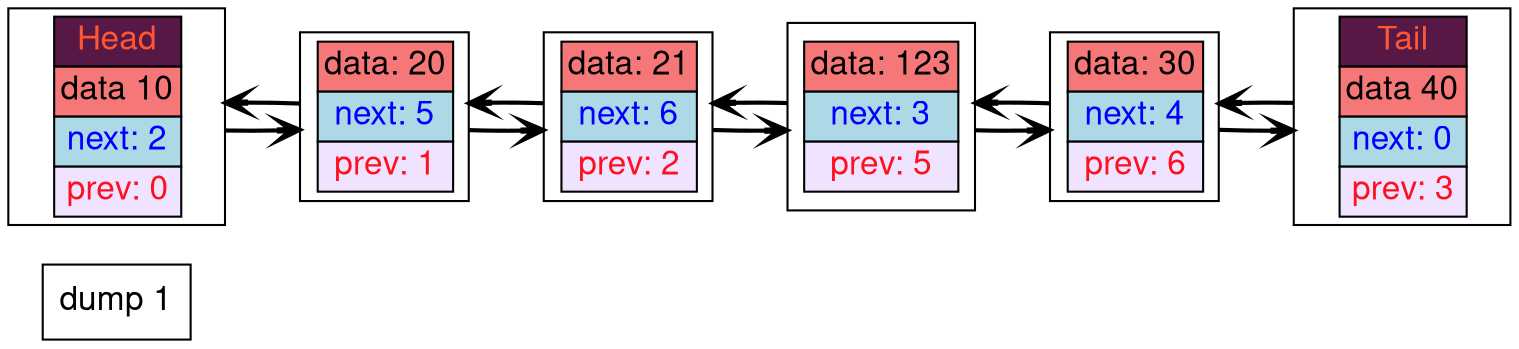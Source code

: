 digraph g { 
 fontname="Helvetica,Arial,sans-serif"
 node [fontname="Helvetica,Arial,sans-serif"]
 edge [fontname="Helvetica,Arial,sans-serif"]
 graph [
 rankdir = "LR"
 ];
node [
 fontsize = "16"
 shape = "square"
 ];

edge [
 style="solid"
 arrowhead="vee"
 penwidth=2
 ]; 


"watermark node" [ label = "dump 1"
shape=record];


"node 1" [
 label=<
 <table border="0" cellborder="1" cellspacing="0">
 <tr><td bgcolor="#581845"><font color="#FF5733">Head</font></td></tr>
 <tr><td bgcolor="#f57777">data 10</td></tr>
 <tr><td bgcolor="lightblue"><font color="#0000ff">next: 2</font></td></tr>
 <tr><td bgcolor="#f0e3ff"><font color="#ff1020">prev: 0</font></td></tr>
 </table>>
 ];


"node 2" [
 label=<
 <table border="0" cellborder="1" cellspacing="0">
 <tr><td bgcolor="#f57777">data: 20</td></tr>
 <tr><td bgcolor="lightblue"><font color="#0000ff">next: 5</font></td></tr>
 <tr><td bgcolor="#f0e3ff"><font color="#ff1020">prev: 1</font></td></tr>
 </table>>
 ];


"node 5" [
 label=<
 <table border="0" cellborder="1" cellspacing="0">
 <tr><td bgcolor="#f57777">data: 21</td></tr>
 <tr><td bgcolor="lightblue"><font color="#0000ff">next: 6</font></td></tr>
 <tr><td bgcolor="#f0e3ff"><font color="#ff1020">prev: 2</font></td></tr>
 </table>>
 ];


"node 6" [
 label=<
 <table border="0" cellborder="1" cellspacing="0">
 <tr><td bgcolor="#f57777">data: 123</td></tr>
 <tr><td bgcolor="lightblue"><font color="#0000ff">next: 3</font></td></tr>
 <tr><td bgcolor="#f0e3ff"><font color="#ff1020">prev: 5</font></td></tr>
 </table>>
 ];


"node 3" [
 label=<
 <table border="0" cellborder="1" cellspacing="0">
 <tr><td bgcolor="#f57777">data: 30</td></tr>
 <tr><td bgcolor="lightblue"><font color="#0000ff">next: 4</font></td></tr>
 <tr><td bgcolor="#f0e3ff"><font color="#ff1020">prev: 6</font></td></tr>
 </table>>
 ];


"node 4" [
 label=<
 <table border="0" cellborder="1" cellspacing="0">
 <tr><td bgcolor="#581845"><font color="#FF5733">Tail</font></td></tr>
 <tr><td bgcolor="#f57777">data 40</td></tr>
 <tr><td bgcolor="lightblue"><font color="#0000ff">next: 0</font></td></tr>
 <tr><td bgcolor="#f0e3ff"><font color="#ff1020">prev: 3</font></td></tr>
 </table>>
 ];

"node 1" -> "node 2"

"node 2" -> "node 5"

"node 5" -> "node 6"

"node 6" -> "node 3"

"node 3" -> "node 4"

"node 2" -> "node 1"

"node 5" -> "node 2"

"node 6" -> "node 5"

"node 3" -> "node 6"

"node 4" -> "node 3"


}

digraph g { 
 fontname="Helvetica,Arial,sans-serif"
 node [fontname="Helvetica,Arial,sans-serif"]
 edge [fontname="Helvetica,Arial,sans-serif"]
 graph [
 rankdir = "LR"
 ];
node [
 fontsize = "16"
 shape = "square"
 ];

edge [
 style="solid"
 arrowhead="vee"
 penwidth=2
 ]; 


"watermark node" [ label = "dump 2"
shape=record];


"node 1" [
 label=<
 <table border="0" cellborder="1" cellspacing="0">
 <tr><td bgcolor="#581845"><font color="#FF5733">Head</font></td></tr>
 <tr><td bgcolor="#f57777">data 10</td></tr>
 <tr><td bgcolor="lightblue"><font color="#0000ff">next: 2</font></td></tr>
 <tr><td bgcolor="#f0e3ff"><font color="#ff1020">prev: 0</font></td></tr>
 </table>>
 ];


"node 2" [
 label=<
 <table border="0" cellborder="1" cellspacing="0">
 <tr><td bgcolor="#f57777">data: 20</td></tr>
 <tr><td bgcolor="lightblue"><font color="#0000ff">next: 5</font></td></tr>
 <tr><td bgcolor="#f0e3ff"><font color="#ff1020">prev: 1</font></td></tr>
 </table>>
 ];


"node 5" [
 label=<
 <table border="0" cellborder="1" cellspacing="0">
 <tr><td bgcolor="#f57777">data: 21</td></tr>
 <tr><td bgcolor="lightblue"><font color="#0000ff">next: 6</font></td></tr>
 <tr><td bgcolor="#f0e3ff"><font color="#ff1020">prev: 2</font></td></tr>
 </table>>
 ];


"node 6" [
 label=<
 <table border="0" cellborder="1" cellspacing="0">
 <tr><td bgcolor="#f57777">data: 123</td></tr>
 <tr><td bgcolor="lightblue"><font color="#0000ff">next: 7</font></td></tr>
 <tr><td bgcolor="#f0e3ff"><font color="#ff1020">prev: 5</font></td></tr>
 </table>>
 ];


"node 7" [
 label=<
 <table border="0" cellborder="1" cellspacing="0">
 <tr><td bgcolor="#f57777">data: 434</td></tr>
 <tr><td bgcolor="lightblue"><font color="#0000ff">next: 8</font></td></tr>
 <tr><td bgcolor="#f0e3ff"><font color="#ff1020">prev: 6</font></td></tr>
 </table>>
 ];


"node 8" [
 label=<
 <table border="0" cellborder="1" cellspacing="0">
 <tr><td bgcolor="#f57777">data: 333</td></tr>
 <tr><td bgcolor="lightblue"><font color="#0000ff">next: 3</font></td></tr>
 <tr><td bgcolor="#f0e3ff"><font color="#ff1020">prev: 7</font></td></tr>
 </table>>
 ];


"node 3" [
 label=<
 <table border="0" cellborder="1" cellspacing="0">
 <tr><td bgcolor="#f57777">data: 30</td></tr>
 <tr><td bgcolor="lightblue"><font color="#0000ff">next: 4</font></td></tr>
 <tr><td bgcolor="#f0e3ff"><font color="#ff1020">prev: 8</font></td></tr>
 </table>>
 ];


"node 4" [
 label=<
 <table border="0" cellborder="1" cellspacing="0">
 <tr><td bgcolor="#581845"><font color="#FF5733">Tail</font></td></tr>
 <tr><td bgcolor="#f57777">data 40</td></tr>
 <tr><td bgcolor="lightblue"><font color="#0000ff">next: 0</font></td></tr>
 <tr><td bgcolor="#f0e3ff"><font color="#ff1020">prev: 3</font></td></tr>
 </table>>
 ];

"node 1" -> "node 2"

"node 2" -> "node 5"

"node 5" -> "node 6"

"node 6" -> "node 7"

"node 7" -> "node 8"

"node 8" -> "node 3"

"node 3" -> "node 4"

"node 2" -> "node 1"

"node 5" -> "node 2"

"node 6" -> "node 5"

"node 7" -> "node 6"

"node 8" -> "node 7"

"node 3" -> "node 8"

"node 4" -> "node 3"


}

digraph g { 
 fontname="Helvetica,Arial,sans-serif"
 node [fontname="Helvetica,Arial,sans-serif"]
 edge [fontname="Helvetica,Arial,sans-serif"]
 graph [
 rankdir = "LR"
 ];
node [
 fontsize = "16"
 shape = "square"
 ];

edge [
 style="solid"
 arrowhead="vee"
 penwidth=2
 ]; 


"watermark node" [ label = "dump 3"
shape=record];


"node 1" [
 label=<
 <table border="0" cellborder="1" cellspacing="0">
 <tr><td bgcolor="#581845"><font color="#FF5733">Head</font></td></tr>
 <tr><td bgcolor="#f57777">data 10</td></tr>
 <tr><td bgcolor="lightblue"><font color="#0000ff">next: 2</font></td></tr>
 <tr><td bgcolor="#f0e3ff"><font color="#ff1020">prev: 0</font></td></tr>
 </table>>
 ];


"node 2" [
 label=<
 <table border="0" cellborder="1" cellspacing="0">
 <tr><td bgcolor="#f57777">data: 20</td></tr>
 <tr><td bgcolor="lightblue"><font color="#0000ff">next: 5</font></td></tr>
 <tr><td bgcolor="#f0e3ff"><font color="#ff1020">prev: 1</font></td></tr>
 </table>>
 ];


"node 5" [
 label=<
 <table border="0" cellborder="1" cellspacing="0">
 <tr><td bgcolor="#f57777">data: 21</td></tr>
 <tr><td bgcolor="lightblue"><font color="#0000ff">next: 6</font></td></tr>
 <tr><td bgcolor="#f0e3ff"><font color="#ff1020">prev: 2</font></td></tr>
 </table>>
 ];


"node 6" [
 label=<
 <table border="0" cellborder="1" cellspacing="0">
 <tr><td bgcolor="#f57777">data: 123</td></tr>
 <tr><td bgcolor="lightblue"><font color="#0000ff">next: 7</font></td></tr>
 <tr><td bgcolor="#f0e3ff"><font color="#ff1020">prev: 5</font></td></tr>
 </table>>
 ];


"node 7" [
 label=<
 <table border="0" cellborder="1" cellspacing="0">
 <tr><td bgcolor="#f57777">data: 434</td></tr>
 <tr><td bgcolor="lightblue"><font color="#0000ff">next: 8</font></td></tr>
 <tr><td bgcolor="#f0e3ff"><font color="#ff1020">prev: 6</font></td></tr>
 </table>>
 ];


"node 8" [
 label=<
 <table border="0" cellborder="1" cellspacing="0">
 <tr><td bgcolor="#f57777">data: 333</td></tr>
 <tr><td bgcolor="lightblue"><font color="#0000ff">next: 3</font></td></tr>
 <tr><td bgcolor="#f0e3ff"><font color="#ff1020">prev: 7</font></td></tr>
 </table>>
 ];


"node 3" [
 label=<
 <table border="0" cellborder="1" cellspacing="0">
 <tr><td bgcolor="#f57777">data: 30</td></tr>
 <tr><td bgcolor="lightblue"><font color="#0000ff">next: 4</font></td></tr>
 <tr><td bgcolor="#f0e3ff"><font color="#ff1020">prev: 8</font></td></tr>
 </table>>
 ];


"node 4" [
 label=<
 <table border="0" cellborder="1" cellspacing="0">
 <tr><td bgcolor="#581845"><font color="#FF5733">Tail</font></td></tr>
 <tr><td bgcolor="#f57777">data 40</td></tr>
 <tr><td bgcolor="lightblue"><font color="#0000ff">next: 0</font></td></tr>
 <tr><td bgcolor="#f0e3ff"><font color="#ff1020">prev: 3</font></td></tr>
 </table>>
 ];

"node 1" -> "node 2"

"node 2" -> "node 5"

"node 5" -> "node 6"

"node 6" -> "node 7"

"node 7" -> "node 8"

"node 8" -> "node 3"

"node 3" -> "node 4"

"node 2" -> "node 1"

"node 5" -> "node 2"

"node 6" -> "node 5"

"node 7" -> "node 6"

"node 8" -> "node 7"

"node 3" -> "node 8"

"node 4" -> "node 3"


}

